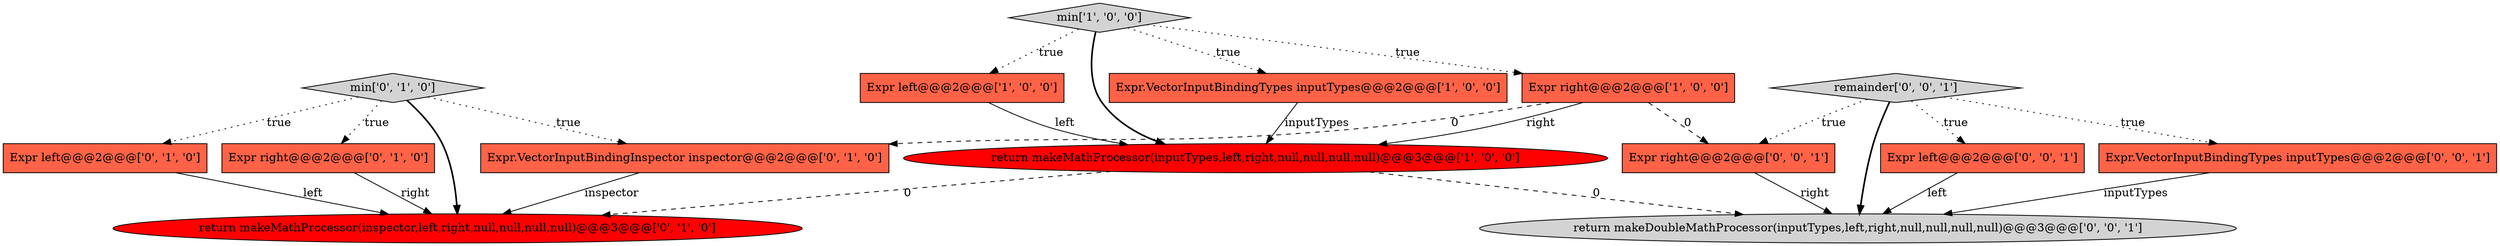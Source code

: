 digraph {
9 [style = filled, label = "min['0', '1', '0']", fillcolor = lightgray, shape = diamond image = "AAA0AAABBB2BBB"];
2 [style = filled, label = "min['1', '0', '0']", fillcolor = lightgray, shape = diamond image = "AAA0AAABBB1BBB"];
7 [style = filled, label = "Expr right@@@2@@@['0', '1', '0']", fillcolor = tomato, shape = box image = "AAA0AAABBB2BBB"];
10 [style = filled, label = "Expr.VectorInputBindingTypes inputTypes@@@2@@@['0', '0', '1']", fillcolor = tomato, shape = box image = "AAA0AAABBB3BBB"];
12 [style = filled, label = "remainder['0', '0', '1']", fillcolor = lightgray, shape = diamond image = "AAA0AAABBB3BBB"];
8 [style = filled, label = "Expr.VectorInputBindingInspector inspector@@@2@@@['0', '1', '0']", fillcolor = tomato, shape = box image = "AAA1AAABBB2BBB"];
3 [style = filled, label = "Expr.VectorInputBindingTypes inputTypes@@@2@@@['1', '0', '0']", fillcolor = tomato, shape = box image = "AAA0AAABBB1BBB"];
5 [style = filled, label = "return makeMathProcessor(inspector,left,right,null,null,null,null)@@@3@@@['0', '1', '0']", fillcolor = red, shape = ellipse image = "AAA1AAABBB2BBB"];
11 [style = filled, label = "Expr left@@@2@@@['0', '0', '1']", fillcolor = tomato, shape = box image = "AAA0AAABBB3BBB"];
6 [style = filled, label = "Expr left@@@2@@@['0', '1', '0']", fillcolor = tomato, shape = box image = "AAA0AAABBB2BBB"];
4 [style = filled, label = "Expr right@@@2@@@['1', '0', '0']", fillcolor = tomato, shape = box image = "AAA1AAABBB1BBB"];
13 [style = filled, label = "Expr right@@@2@@@['0', '0', '1']", fillcolor = tomato, shape = box image = "AAA0AAABBB3BBB"];
14 [style = filled, label = "return makeDoubleMathProcessor(inputTypes,left,right,null,null,null,null)@@@3@@@['0', '0', '1']", fillcolor = lightgray, shape = ellipse image = "AAA0AAABBB3BBB"];
1 [style = filled, label = "return makeMathProcessor(inputTypes,left,right,null,null,null,null)@@@3@@@['1', '0', '0']", fillcolor = red, shape = ellipse image = "AAA1AAABBB1BBB"];
0 [style = filled, label = "Expr left@@@2@@@['1', '0', '0']", fillcolor = tomato, shape = box image = "AAA0AAABBB1BBB"];
2->3 [style = dotted, label="true"];
2->0 [style = dotted, label="true"];
1->5 [style = dashed, label="0"];
7->5 [style = solid, label="right"];
1->14 [style = dashed, label="0"];
2->1 [style = bold, label=""];
9->6 [style = dotted, label="true"];
0->1 [style = solid, label="left"];
12->11 [style = dotted, label="true"];
9->8 [style = dotted, label="true"];
4->1 [style = solid, label="right"];
6->5 [style = solid, label="left"];
12->13 [style = dotted, label="true"];
12->10 [style = dotted, label="true"];
2->4 [style = dotted, label="true"];
12->14 [style = bold, label=""];
13->14 [style = solid, label="right"];
4->8 [style = dashed, label="0"];
9->5 [style = bold, label=""];
10->14 [style = solid, label="inputTypes"];
11->14 [style = solid, label="left"];
9->7 [style = dotted, label="true"];
4->13 [style = dashed, label="0"];
3->1 [style = solid, label="inputTypes"];
8->5 [style = solid, label="inspector"];
}
